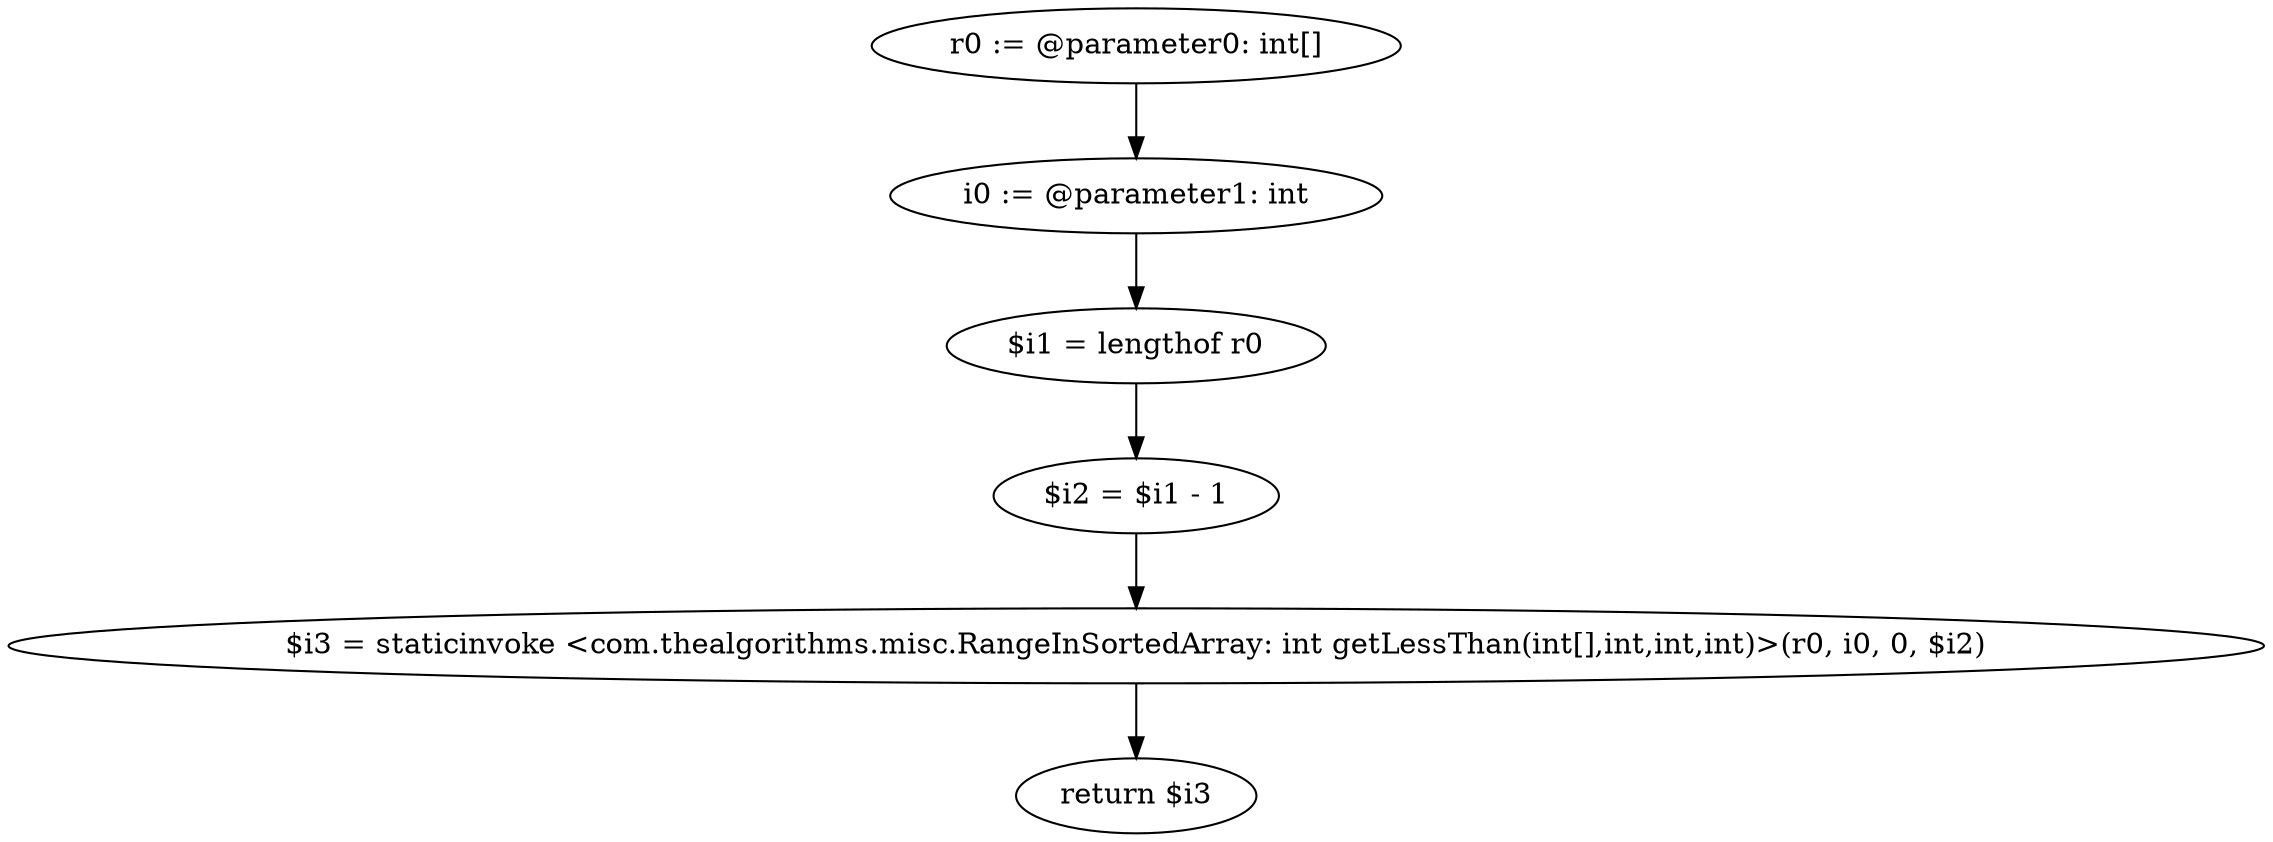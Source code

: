digraph "unitGraph" {
    "r0 := @parameter0: int[]"
    "i0 := @parameter1: int"
    "$i1 = lengthof r0"
    "$i2 = $i1 - 1"
    "$i3 = staticinvoke <com.thealgorithms.misc.RangeInSortedArray: int getLessThan(int[],int,int,int)>(r0, i0, 0, $i2)"
    "return $i3"
    "r0 := @parameter0: int[]"->"i0 := @parameter1: int";
    "i0 := @parameter1: int"->"$i1 = lengthof r0";
    "$i1 = lengthof r0"->"$i2 = $i1 - 1";
    "$i2 = $i1 - 1"->"$i3 = staticinvoke <com.thealgorithms.misc.RangeInSortedArray: int getLessThan(int[],int,int,int)>(r0, i0, 0, $i2)";
    "$i3 = staticinvoke <com.thealgorithms.misc.RangeInSortedArray: int getLessThan(int[],int,int,int)>(r0, i0, 0, $i2)"->"return $i3";
}
